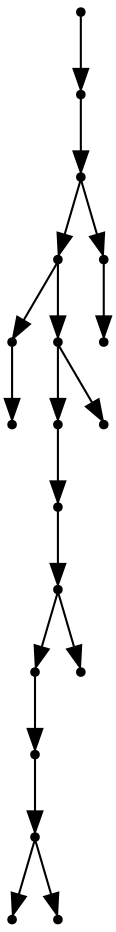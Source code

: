 digraph {
  18 [shape=point];
  17 [shape=point];
  16 [shape=point];
  13 [shape=point];
  1 [shape=point];
  0 [shape=point];
  12 [shape=point];
  10 [shape=point];
  9 [shape=point];
  8 [shape=point];
  6 [shape=point];
  5 [shape=point];
  4 [shape=point];
  2 [shape=point];
  3 [shape=point];
  7 [shape=point];
  11 [shape=point];
  15 [shape=point];
  14 [shape=point];
18 -> 17;
17 -> 16;
16 -> 13;
13 -> 1;
1 -> 0;
13 -> 12;
12 -> 10;
10 -> 9;
9 -> 8;
8 -> 6;
6 -> 5;
5 -> 4;
4 -> 2;
4 -> 3;
8 -> 7;
12 -> 11;
16 -> 15;
15 -> 14;
}
